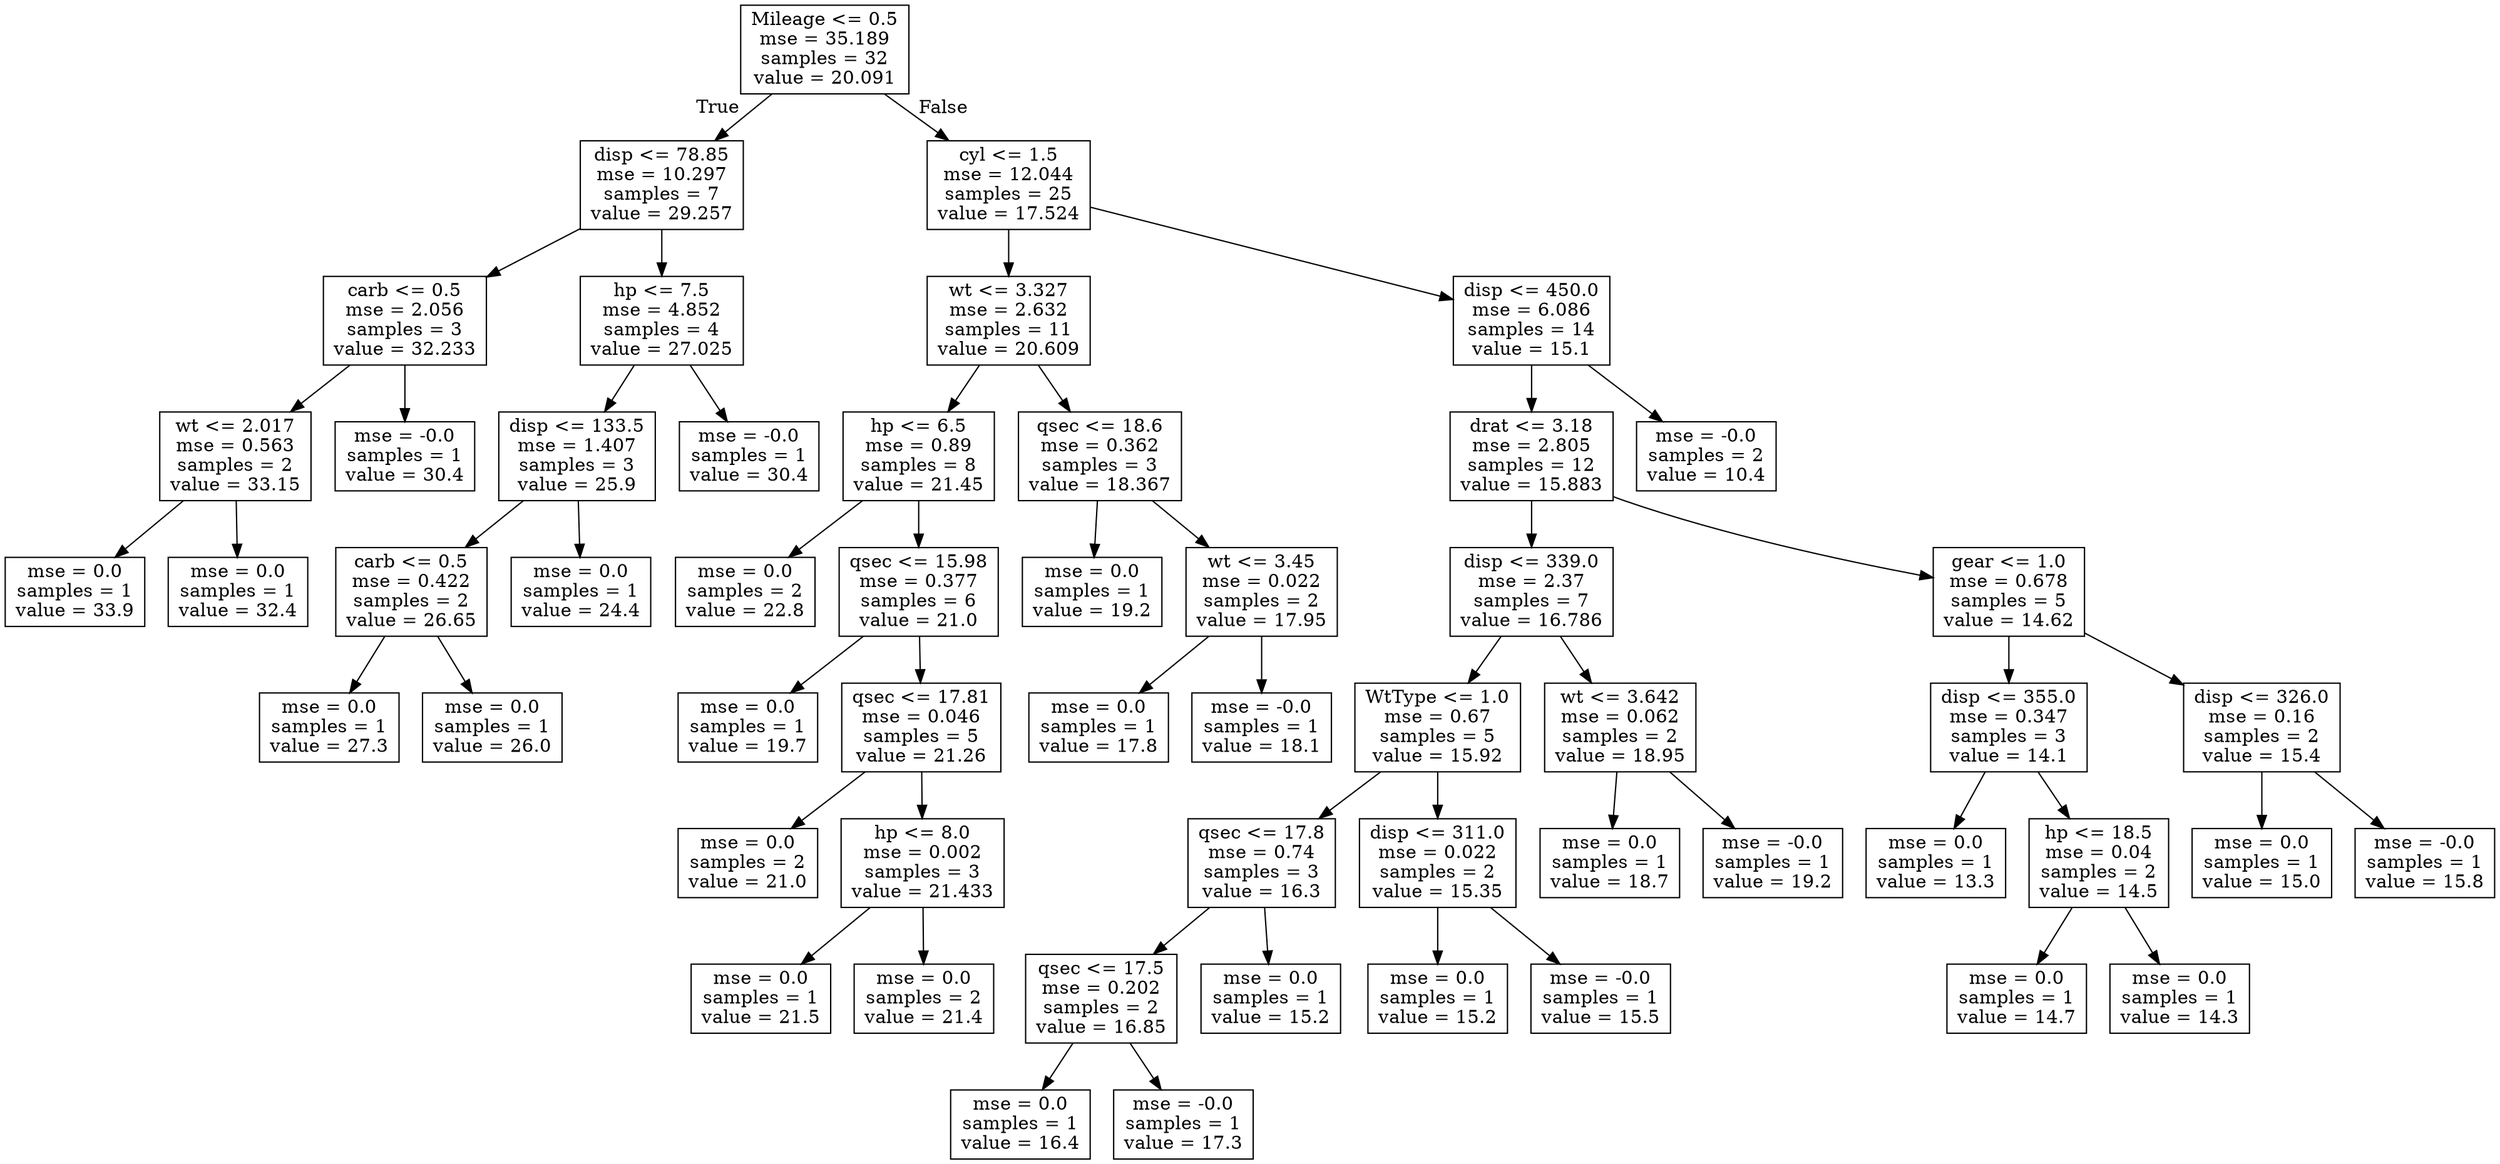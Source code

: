 digraph Tree {
node [shape=box] ;
0 [label="Mileage <= 0.5\nmse = 35.189\nsamples = 32\nvalue = 20.091"] ;
1 [label="disp <= 78.85\nmse = 10.297\nsamples = 7\nvalue = 29.257"] ;
0 -> 1 [labeldistance=2.5, labelangle=45, headlabel="True"] ;
2 [label="carb <= 0.5\nmse = 2.056\nsamples = 3\nvalue = 32.233"] ;
1 -> 2 ;
3 [label="wt <= 2.017\nmse = 0.563\nsamples = 2\nvalue = 33.15"] ;
2 -> 3 ;
4 [label="mse = 0.0\nsamples = 1\nvalue = 33.9"] ;
3 -> 4 ;
5 [label="mse = 0.0\nsamples = 1\nvalue = 32.4"] ;
3 -> 5 ;
6 [label="mse = -0.0\nsamples = 1\nvalue = 30.4"] ;
2 -> 6 ;
7 [label="hp <= 7.5\nmse = 4.852\nsamples = 4\nvalue = 27.025"] ;
1 -> 7 ;
8 [label="disp <= 133.5\nmse = 1.407\nsamples = 3\nvalue = 25.9"] ;
7 -> 8 ;
9 [label="carb <= 0.5\nmse = 0.422\nsamples = 2\nvalue = 26.65"] ;
8 -> 9 ;
10 [label="mse = 0.0\nsamples = 1\nvalue = 27.3"] ;
9 -> 10 ;
11 [label="mse = 0.0\nsamples = 1\nvalue = 26.0"] ;
9 -> 11 ;
12 [label="mse = 0.0\nsamples = 1\nvalue = 24.4"] ;
8 -> 12 ;
13 [label="mse = -0.0\nsamples = 1\nvalue = 30.4"] ;
7 -> 13 ;
14 [label="cyl <= 1.5\nmse = 12.044\nsamples = 25\nvalue = 17.524"] ;
0 -> 14 [labeldistance=2.5, labelangle=-45, headlabel="False"] ;
15 [label="wt <= 3.327\nmse = 2.632\nsamples = 11\nvalue = 20.609"] ;
14 -> 15 ;
16 [label="hp <= 6.5\nmse = 0.89\nsamples = 8\nvalue = 21.45"] ;
15 -> 16 ;
17 [label="mse = 0.0\nsamples = 2\nvalue = 22.8"] ;
16 -> 17 ;
18 [label="qsec <= 15.98\nmse = 0.377\nsamples = 6\nvalue = 21.0"] ;
16 -> 18 ;
19 [label="mse = 0.0\nsamples = 1\nvalue = 19.7"] ;
18 -> 19 ;
20 [label="qsec <= 17.81\nmse = 0.046\nsamples = 5\nvalue = 21.26"] ;
18 -> 20 ;
21 [label="mse = 0.0\nsamples = 2\nvalue = 21.0"] ;
20 -> 21 ;
22 [label="hp <= 8.0\nmse = 0.002\nsamples = 3\nvalue = 21.433"] ;
20 -> 22 ;
23 [label="mse = 0.0\nsamples = 1\nvalue = 21.5"] ;
22 -> 23 ;
24 [label="mse = 0.0\nsamples = 2\nvalue = 21.4"] ;
22 -> 24 ;
25 [label="qsec <= 18.6\nmse = 0.362\nsamples = 3\nvalue = 18.367"] ;
15 -> 25 ;
26 [label="mse = 0.0\nsamples = 1\nvalue = 19.2"] ;
25 -> 26 ;
27 [label="wt <= 3.45\nmse = 0.022\nsamples = 2\nvalue = 17.95"] ;
25 -> 27 ;
28 [label="mse = 0.0\nsamples = 1\nvalue = 17.8"] ;
27 -> 28 ;
29 [label="mse = -0.0\nsamples = 1\nvalue = 18.1"] ;
27 -> 29 ;
30 [label="disp <= 450.0\nmse = 6.086\nsamples = 14\nvalue = 15.1"] ;
14 -> 30 ;
31 [label="drat <= 3.18\nmse = 2.805\nsamples = 12\nvalue = 15.883"] ;
30 -> 31 ;
32 [label="disp <= 339.0\nmse = 2.37\nsamples = 7\nvalue = 16.786"] ;
31 -> 32 ;
33 [label="WtType <= 1.0\nmse = 0.67\nsamples = 5\nvalue = 15.92"] ;
32 -> 33 ;
34 [label="qsec <= 17.8\nmse = 0.74\nsamples = 3\nvalue = 16.3"] ;
33 -> 34 ;
35 [label="qsec <= 17.5\nmse = 0.202\nsamples = 2\nvalue = 16.85"] ;
34 -> 35 ;
36 [label="mse = 0.0\nsamples = 1\nvalue = 16.4"] ;
35 -> 36 ;
37 [label="mse = -0.0\nsamples = 1\nvalue = 17.3"] ;
35 -> 37 ;
38 [label="mse = 0.0\nsamples = 1\nvalue = 15.2"] ;
34 -> 38 ;
39 [label="disp <= 311.0\nmse = 0.022\nsamples = 2\nvalue = 15.35"] ;
33 -> 39 ;
40 [label="mse = 0.0\nsamples = 1\nvalue = 15.2"] ;
39 -> 40 ;
41 [label="mse = -0.0\nsamples = 1\nvalue = 15.5"] ;
39 -> 41 ;
42 [label="wt <= 3.642\nmse = 0.062\nsamples = 2\nvalue = 18.95"] ;
32 -> 42 ;
43 [label="mse = 0.0\nsamples = 1\nvalue = 18.7"] ;
42 -> 43 ;
44 [label="mse = -0.0\nsamples = 1\nvalue = 19.2"] ;
42 -> 44 ;
45 [label="gear <= 1.0\nmse = 0.678\nsamples = 5\nvalue = 14.62"] ;
31 -> 45 ;
46 [label="disp <= 355.0\nmse = 0.347\nsamples = 3\nvalue = 14.1"] ;
45 -> 46 ;
47 [label="mse = 0.0\nsamples = 1\nvalue = 13.3"] ;
46 -> 47 ;
48 [label="hp <= 18.5\nmse = 0.04\nsamples = 2\nvalue = 14.5"] ;
46 -> 48 ;
49 [label="mse = 0.0\nsamples = 1\nvalue = 14.7"] ;
48 -> 49 ;
50 [label="mse = 0.0\nsamples = 1\nvalue = 14.3"] ;
48 -> 50 ;
51 [label="disp <= 326.0\nmse = 0.16\nsamples = 2\nvalue = 15.4"] ;
45 -> 51 ;
52 [label="mse = 0.0\nsamples = 1\nvalue = 15.0"] ;
51 -> 52 ;
53 [label="mse = -0.0\nsamples = 1\nvalue = 15.8"] ;
51 -> 53 ;
54 [label="mse = -0.0\nsamples = 2\nvalue = 10.4"] ;
30 -> 54 ;
}